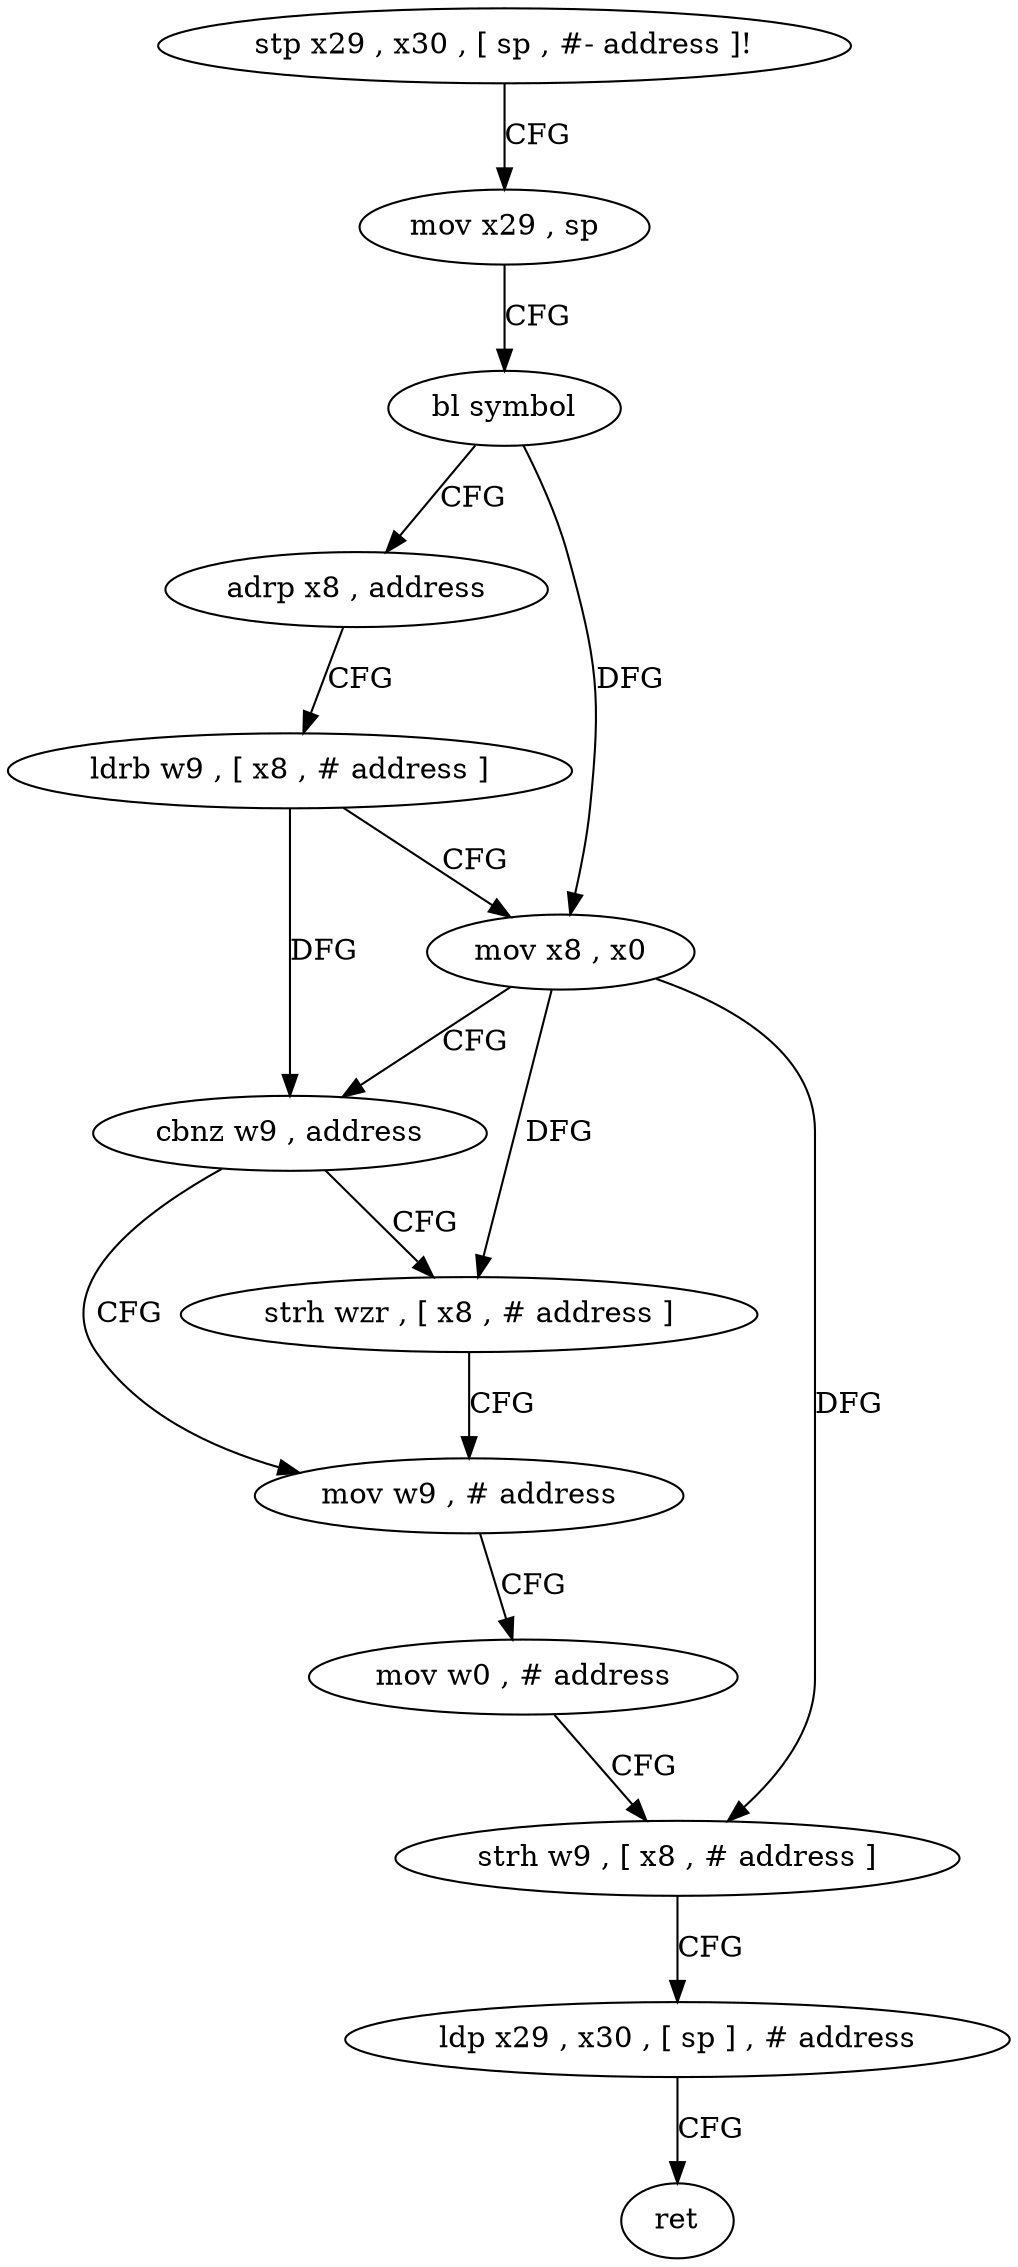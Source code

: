 digraph "func" {
"4248968" [label = "stp x29 , x30 , [ sp , #- address ]!" ]
"4248972" [label = "mov x29 , sp" ]
"4248976" [label = "bl symbol" ]
"4248980" [label = "adrp x8 , address" ]
"4248984" [label = "ldrb w9 , [ x8 , # address ]" ]
"4248988" [label = "mov x8 , x0" ]
"4248992" [label = "cbnz w9 , address" ]
"4249000" [label = "mov w9 , # address" ]
"4248996" [label = "strh wzr , [ x8 , # address ]" ]
"4249004" [label = "mov w0 , # address" ]
"4249008" [label = "strh w9 , [ x8 , # address ]" ]
"4249012" [label = "ldp x29 , x30 , [ sp ] , # address" ]
"4249016" [label = "ret" ]
"4248968" -> "4248972" [ label = "CFG" ]
"4248972" -> "4248976" [ label = "CFG" ]
"4248976" -> "4248980" [ label = "CFG" ]
"4248976" -> "4248988" [ label = "DFG" ]
"4248980" -> "4248984" [ label = "CFG" ]
"4248984" -> "4248988" [ label = "CFG" ]
"4248984" -> "4248992" [ label = "DFG" ]
"4248988" -> "4248992" [ label = "CFG" ]
"4248988" -> "4249008" [ label = "DFG" ]
"4248988" -> "4248996" [ label = "DFG" ]
"4248992" -> "4249000" [ label = "CFG" ]
"4248992" -> "4248996" [ label = "CFG" ]
"4249000" -> "4249004" [ label = "CFG" ]
"4248996" -> "4249000" [ label = "CFG" ]
"4249004" -> "4249008" [ label = "CFG" ]
"4249008" -> "4249012" [ label = "CFG" ]
"4249012" -> "4249016" [ label = "CFG" ]
}
